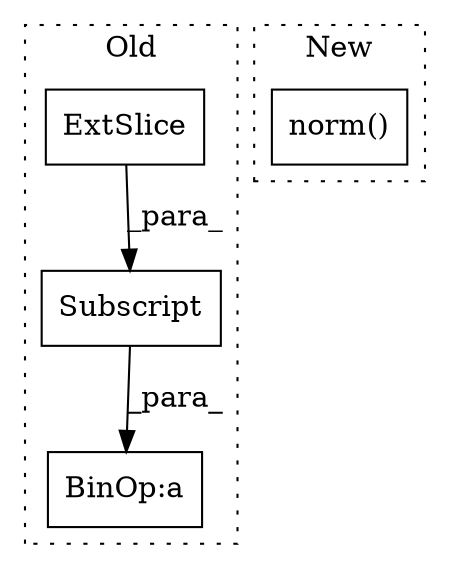 digraph G {
subgraph cluster0 {
1 [label="ExtSlice" a="85" s="20170" l="6" shape="box"];
3 [label="BinOp:a" a="82" s="20182" l="3" shape="box"];
4 [label="Subscript" a="63" s="20170,0" l="12,0" shape="box"];
label = "Old";
style="dotted";
}
subgraph cluster1 {
2 [label="norm()" a="75" s="21136,21169" l="18,9" shape="box"];
label = "New";
style="dotted";
}
1 -> 4 [label="_para_"];
4 -> 3 [label="_para_"];
}